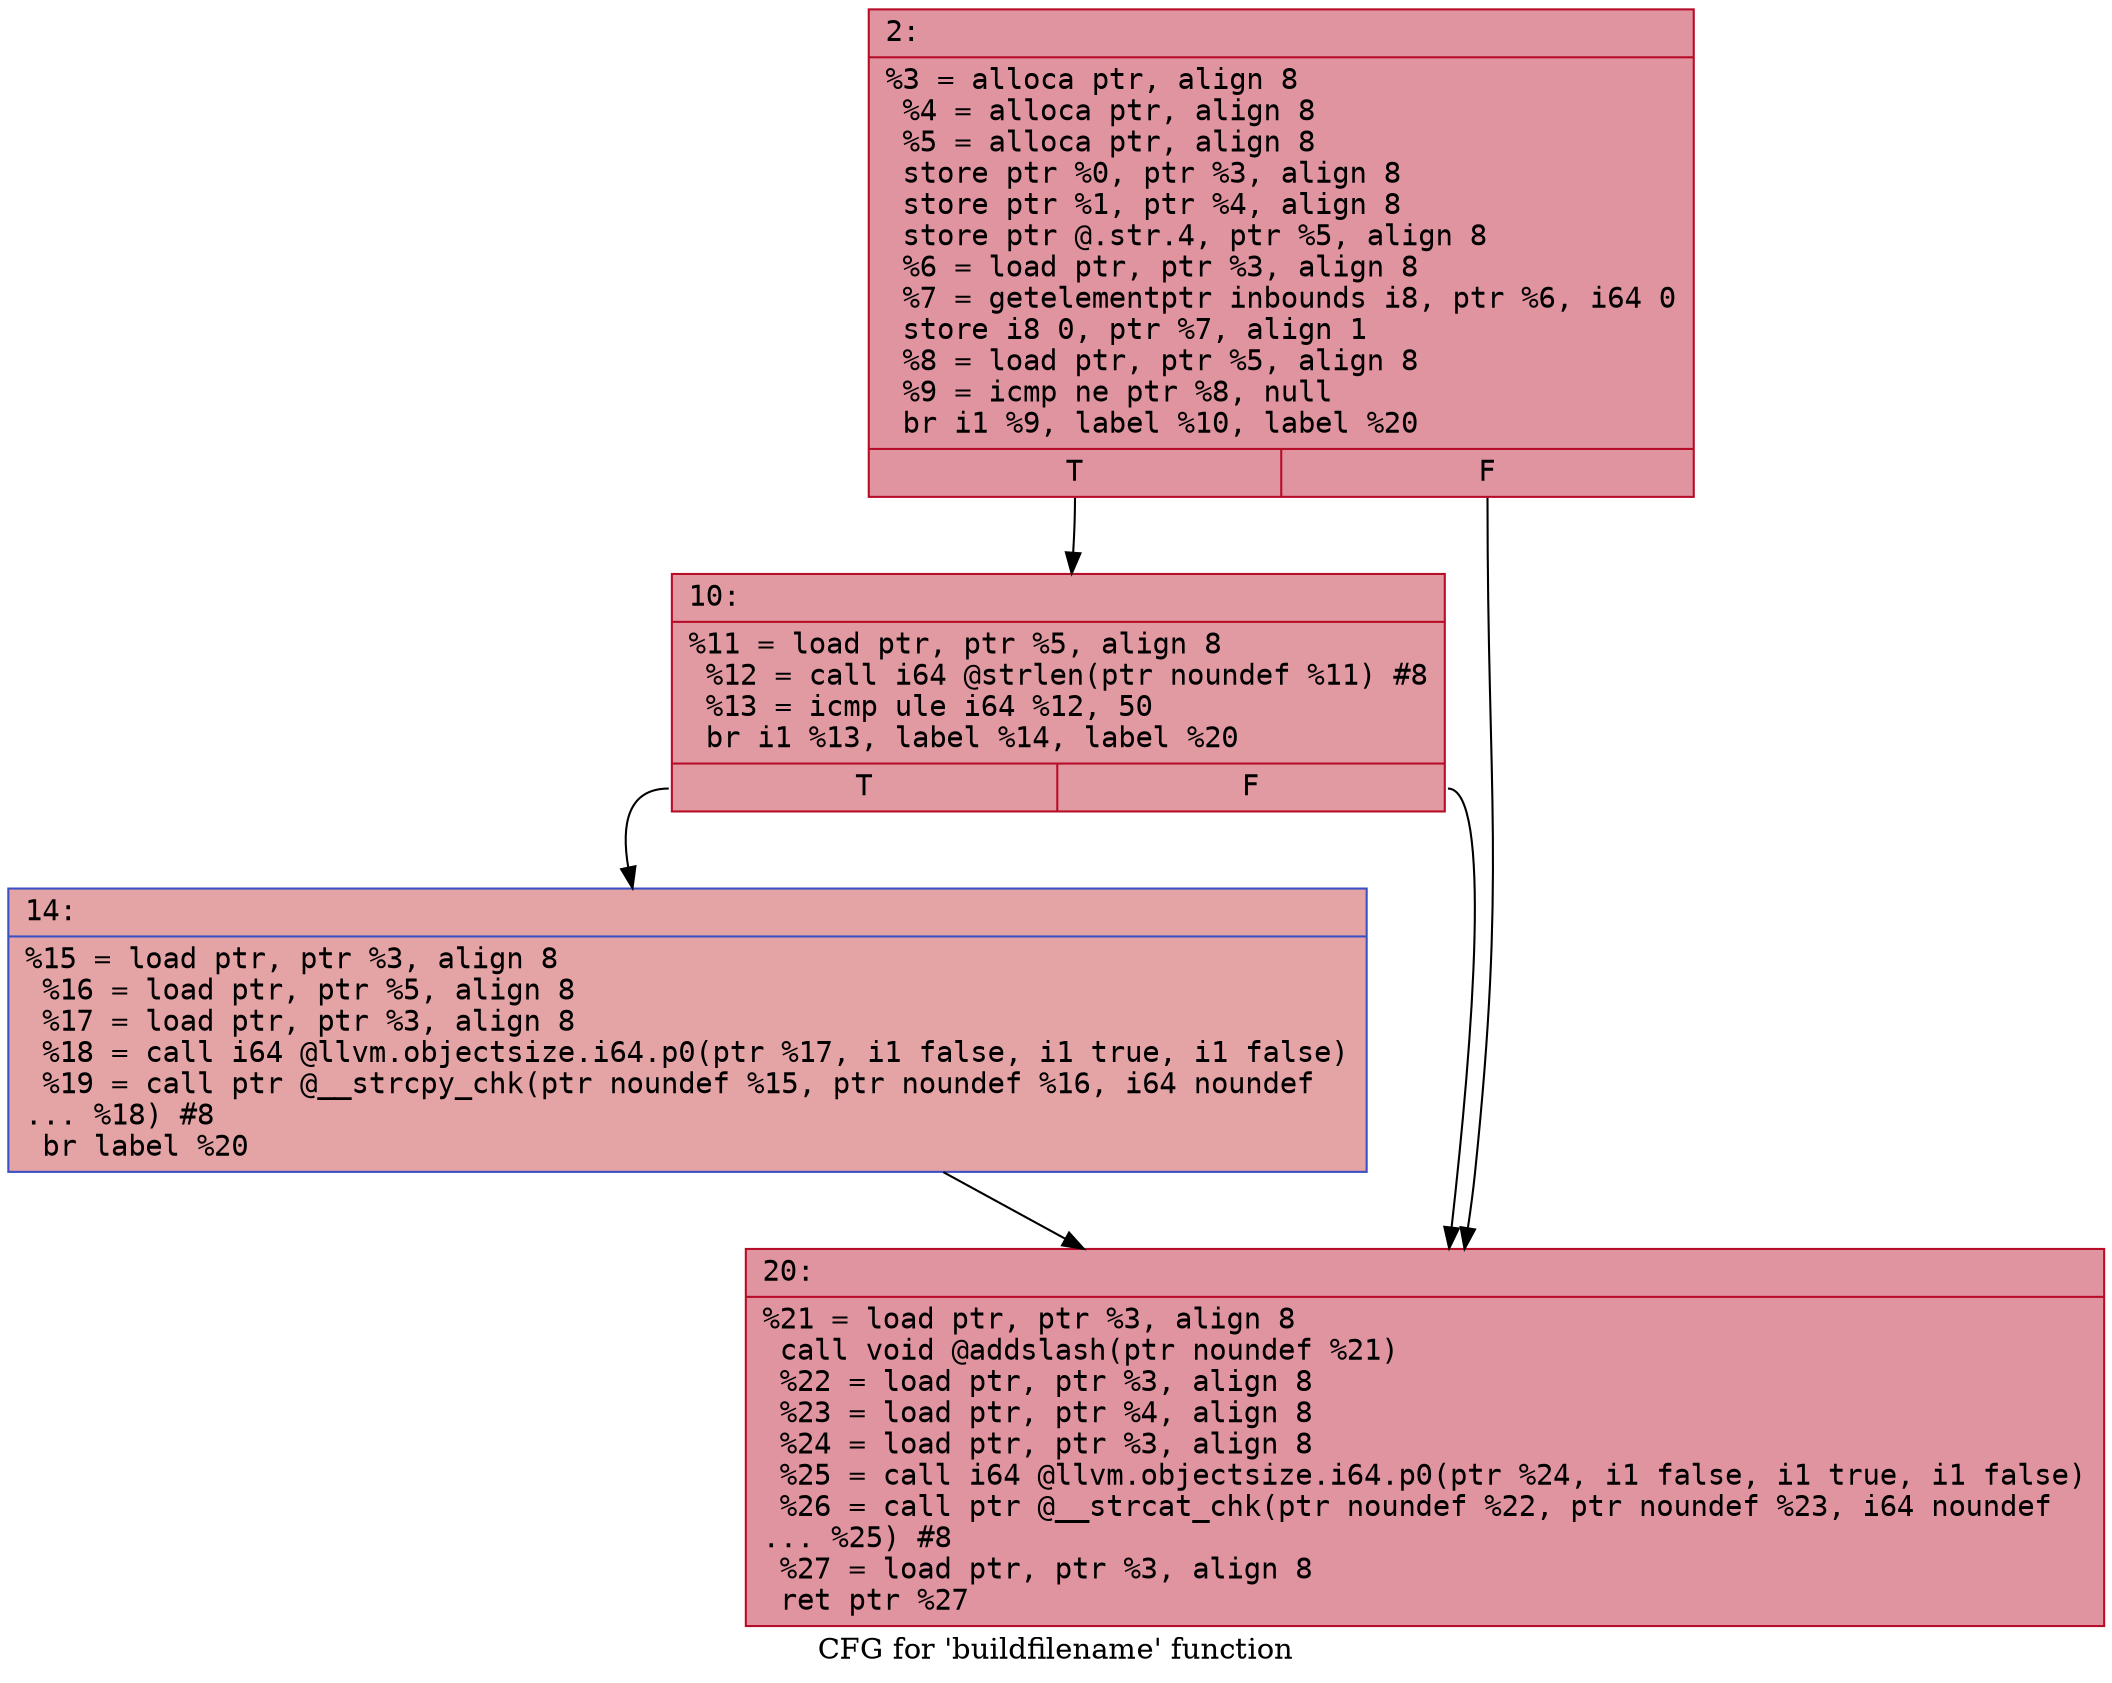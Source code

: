 digraph "CFG for 'buildfilename' function" {
	label="CFG for 'buildfilename' function";

	Node0x600001970000 [shape=record,color="#b70d28ff", style=filled, fillcolor="#b70d2870" fontname="Courier",label="{2:\l|  %3 = alloca ptr, align 8\l  %4 = alloca ptr, align 8\l  %5 = alloca ptr, align 8\l  store ptr %0, ptr %3, align 8\l  store ptr %1, ptr %4, align 8\l  store ptr @.str.4, ptr %5, align 8\l  %6 = load ptr, ptr %3, align 8\l  %7 = getelementptr inbounds i8, ptr %6, i64 0\l  store i8 0, ptr %7, align 1\l  %8 = load ptr, ptr %5, align 8\l  %9 = icmp ne ptr %8, null\l  br i1 %9, label %10, label %20\l|{<s0>T|<s1>F}}"];
	Node0x600001970000:s0 -> Node0x600001970050[tooltip="2 -> 10\nProbability 62.50%" ];
	Node0x600001970000:s1 -> Node0x6000019700f0[tooltip="2 -> 20\nProbability 37.50%" ];
	Node0x600001970050 [shape=record,color="#b70d28ff", style=filled, fillcolor="#bb1b2c70" fontname="Courier",label="{10:\l|  %11 = load ptr, ptr %5, align 8\l  %12 = call i64 @strlen(ptr noundef %11) #8\l  %13 = icmp ule i64 %12, 50\l  br i1 %13, label %14, label %20\l|{<s0>T|<s1>F}}"];
	Node0x600001970050:s0 -> Node0x6000019700a0[tooltip="10 -> 14\nProbability 50.00%" ];
	Node0x600001970050:s1 -> Node0x6000019700f0[tooltip="10 -> 20\nProbability 50.00%" ];
	Node0x6000019700a0 [shape=record,color="#3d50c3ff", style=filled, fillcolor="#c32e3170" fontname="Courier",label="{14:\l|  %15 = load ptr, ptr %3, align 8\l  %16 = load ptr, ptr %5, align 8\l  %17 = load ptr, ptr %3, align 8\l  %18 = call i64 @llvm.objectsize.i64.p0(ptr %17, i1 false, i1 true, i1 false)\l  %19 = call ptr @__strcpy_chk(ptr noundef %15, ptr noundef %16, i64 noundef\l... %18) #8\l  br label %20\l}"];
	Node0x6000019700a0 -> Node0x6000019700f0[tooltip="14 -> 20\nProbability 100.00%" ];
	Node0x6000019700f0 [shape=record,color="#b70d28ff", style=filled, fillcolor="#b70d2870" fontname="Courier",label="{20:\l|  %21 = load ptr, ptr %3, align 8\l  call void @addslash(ptr noundef %21)\l  %22 = load ptr, ptr %3, align 8\l  %23 = load ptr, ptr %4, align 8\l  %24 = load ptr, ptr %3, align 8\l  %25 = call i64 @llvm.objectsize.i64.p0(ptr %24, i1 false, i1 true, i1 false)\l  %26 = call ptr @__strcat_chk(ptr noundef %22, ptr noundef %23, i64 noundef\l... %25) #8\l  %27 = load ptr, ptr %3, align 8\l  ret ptr %27\l}"];
}
